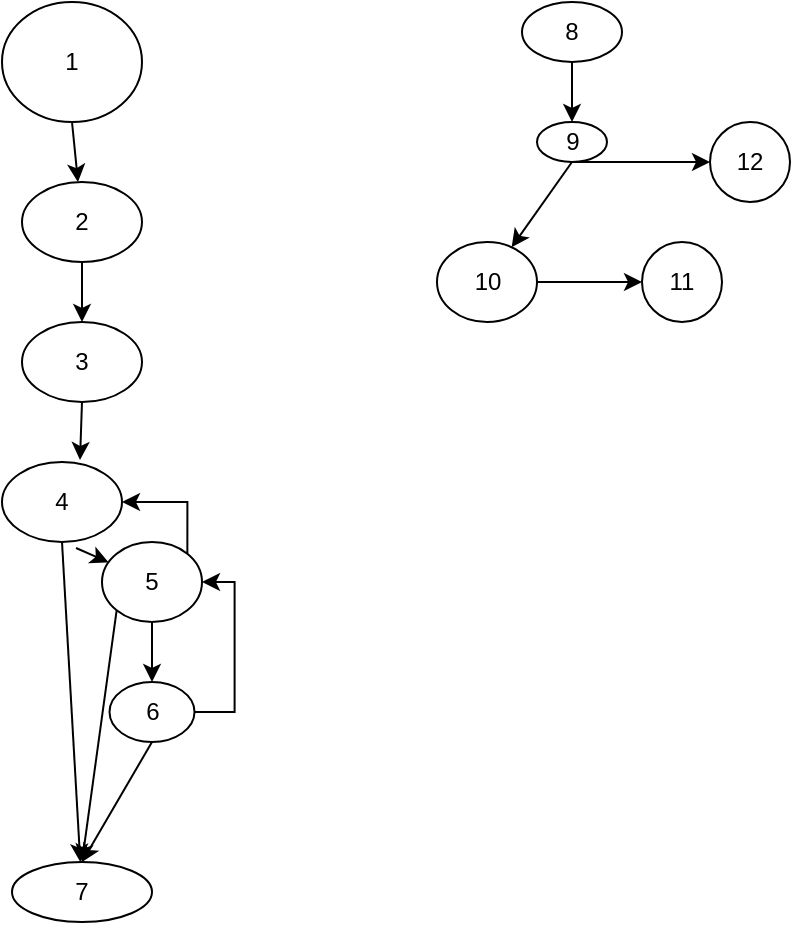 <mxfile version="20.8.5" type="github">
  <diagram id="sOeS8DgzQ2jSGFCMxUWe" name="Página-1">
    <mxGraphModel dx="1387" dy="756" grid="1" gridSize="10" guides="1" tooltips="1" connect="1" arrows="1" fold="1" page="1" pageScale="1" pageWidth="827" pageHeight="1169" math="0" shadow="0">
      <root>
        <mxCell id="0" />
        <mxCell id="1" parent="0" />
        <mxCell id="T_DszcgmYU0aFU_YQR63-1" value="1" style="ellipse;whiteSpace=wrap;html=1;" vertex="1" parent="1">
          <mxGeometry x="40" y="40" width="70" height="60" as="geometry" />
        </mxCell>
        <mxCell id="T_DszcgmYU0aFU_YQR63-2" value="" style="endArrow=classic;html=1;rounded=0;exitX=0.5;exitY=1;exitDx=0;exitDy=0;" edge="1" parent="1" source="T_DszcgmYU0aFU_YQR63-1" target="T_DszcgmYU0aFU_YQR63-3">
          <mxGeometry width="50" height="50" relative="1" as="geometry">
            <mxPoint x="100" y="420" as="sourcePoint" />
            <mxPoint x="110" y="170" as="targetPoint" />
          </mxGeometry>
        </mxCell>
        <mxCell id="T_DszcgmYU0aFU_YQR63-3" value="2" style="ellipse;whiteSpace=wrap;html=1;" vertex="1" parent="1">
          <mxGeometry x="50" y="130" width="60" height="40" as="geometry" />
        </mxCell>
        <mxCell id="T_DszcgmYU0aFU_YQR63-4" value="" style="endArrow=classic;html=1;rounded=0;exitX=0.5;exitY=1;exitDx=0;exitDy=0;" edge="1" parent="1" source="T_DszcgmYU0aFU_YQR63-3" target="T_DszcgmYU0aFU_YQR63-5">
          <mxGeometry width="50" height="50" relative="1" as="geometry">
            <mxPoint x="100" y="420" as="sourcePoint" />
            <mxPoint x="110" y="260" as="targetPoint" />
          </mxGeometry>
        </mxCell>
        <mxCell id="T_DszcgmYU0aFU_YQR63-5" value="3" style="ellipse;whiteSpace=wrap;html=1;" vertex="1" parent="1">
          <mxGeometry x="50" y="200" width="60" height="40" as="geometry" />
        </mxCell>
        <mxCell id="T_DszcgmYU0aFU_YQR63-6" value="" style="endArrow=classic;html=1;rounded=0;exitX=0.5;exitY=1;exitDx=0;exitDy=0;entryX=0.65;entryY=-0.025;entryDx=0;entryDy=0;entryPerimeter=0;" edge="1" parent="1" source="T_DszcgmYU0aFU_YQR63-5" target="T_DszcgmYU0aFU_YQR63-9">
          <mxGeometry width="50" height="50" relative="1" as="geometry">
            <mxPoint x="100" y="420" as="sourcePoint" />
            <mxPoint x="85.166" y="260.09" as="targetPoint" />
          </mxGeometry>
        </mxCell>
        <mxCell id="T_DszcgmYU0aFU_YQR63-9" value="4" style="ellipse;whiteSpace=wrap;html=1;" vertex="1" parent="1">
          <mxGeometry x="40" y="270" width="60" height="40" as="geometry" />
        </mxCell>
        <mxCell id="T_DszcgmYU0aFU_YQR63-10" value="" style="endArrow=classic;html=1;rounded=0;exitX=0.5;exitY=1;exitDx=0;exitDy=0;" edge="1" parent="1" source="T_DszcgmYU0aFU_YQR63-9" target="T_DszcgmYU0aFU_YQR63-17">
          <mxGeometry width="50" height="50" relative="1" as="geometry">
            <mxPoint x="100" y="420" as="sourcePoint" />
            <mxPoint x="60" y="460" as="targetPoint" />
          </mxGeometry>
        </mxCell>
        <mxCell id="T_DszcgmYU0aFU_YQR63-11" value="" style="endArrow=classic;html=1;rounded=0;exitX=0.617;exitY=1.075;exitDx=0;exitDy=0;exitPerimeter=0;" edge="1" parent="1" source="T_DszcgmYU0aFU_YQR63-9" target="T_DszcgmYU0aFU_YQR63-12">
          <mxGeometry width="50" height="50" relative="1" as="geometry">
            <mxPoint x="100" y="420" as="sourcePoint" />
            <mxPoint x="110" y="380" as="targetPoint" />
          </mxGeometry>
        </mxCell>
        <mxCell id="T_DszcgmYU0aFU_YQR63-14" style="edgeStyle=orthogonalEdgeStyle;rounded=0;orthogonalLoop=1;jettySize=auto;html=1;exitX=1;exitY=0;exitDx=0;exitDy=0;entryX=1;entryY=0.5;entryDx=0;entryDy=0;" edge="1" parent="1" source="T_DszcgmYU0aFU_YQR63-12" target="T_DszcgmYU0aFU_YQR63-9">
          <mxGeometry relative="1" as="geometry" />
        </mxCell>
        <mxCell id="T_DszcgmYU0aFU_YQR63-12" value="5" style="ellipse;whiteSpace=wrap;html=1;" vertex="1" parent="1">
          <mxGeometry x="90" y="310" width="50" height="40" as="geometry" />
        </mxCell>
        <mxCell id="T_DszcgmYU0aFU_YQR63-15" value="" style="endArrow=classic;html=1;rounded=0;exitX=0.5;exitY=1;exitDx=0;exitDy=0;" edge="1" parent="1" source="T_DszcgmYU0aFU_YQR63-12" target="T_DszcgmYU0aFU_YQR63-16">
          <mxGeometry width="50" height="50" relative="1" as="geometry">
            <mxPoint x="100" y="420" as="sourcePoint" />
            <mxPoint x="115" y="430" as="targetPoint" />
          </mxGeometry>
        </mxCell>
        <mxCell id="T_DszcgmYU0aFU_YQR63-19" style="edgeStyle=orthogonalEdgeStyle;rounded=0;orthogonalLoop=1;jettySize=auto;html=1;exitX=1;exitY=0.5;exitDx=0;exitDy=0;entryX=1;entryY=0.5;entryDx=0;entryDy=0;" edge="1" parent="1" source="T_DszcgmYU0aFU_YQR63-16" target="T_DszcgmYU0aFU_YQR63-12">
          <mxGeometry relative="1" as="geometry" />
        </mxCell>
        <mxCell id="T_DszcgmYU0aFU_YQR63-16" value="6" style="ellipse;whiteSpace=wrap;html=1;" vertex="1" parent="1">
          <mxGeometry x="93.75" y="380" width="42.5" height="30" as="geometry" />
        </mxCell>
        <mxCell id="T_DszcgmYU0aFU_YQR63-17" value="7" style="ellipse;whiteSpace=wrap;html=1;" vertex="1" parent="1">
          <mxGeometry x="45" y="470" width="70" height="30" as="geometry" />
        </mxCell>
        <mxCell id="T_DszcgmYU0aFU_YQR63-18" value="" style="endArrow=classic;html=1;rounded=0;exitX=0.5;exitY=1;exitDx=0;exitDy=0;entryX=0.5;entryY=0;entryDx=0;entryDy=0;" edge="1" parent="1" source="T_DszcgmYU0aFU_YQR63-16" target="T_DszcgmYU0aFU_YQR63-17">
          <mxGeometry width="50" height="50" relative="1" as="geometry">
            <mxPoint x="100" y="420" as="sourcePoint" />
            <mxPoint x="150" y="370" as="targetPoint" />
          </mxGeometry>
        </mxCell>
        <mxCell id="T_DszcgmYU0aFU_YQR63-20" value="" style="endArrow=classic;html=1;rounded=0;exitX=0;exitY=1;exitDx=0;exitDy=0;entryX=0.5;entryY=0;entryDx=0;entryDy=0;" edge="1" parent="1" source="T_DszcgmYU0aFU_YQR63-12" target="T_DszcgmYU0aFU_YQR63-17">
          <mxGeometry width="50" height="50" relative="1" as="geometry">
            <mxPoint x="100" y="420" as="sourcePoint" />
            <mxPoint x="150" y="370" as="targetPoint" />
          </mxGeometry>
        </mxCell>
        <mxCell id="T_DszcgmYU0aFU_YQR63-21" value="8" style="ellipse;whiteSpace=wrap;html=1;" vertex="1" parent="1">
          <mxGeometry x="300" y="40" width="50" height="30" as="geometry" />
        </mxCell>
        <mxCell id="T_DszcgmYU0aFU_YQR63-23" value="" style="endArrow=classic;html=1;rounded=0;exitX=0.5;exitY=1;exitDx=0;exitDy=0;" edge="1" parent="1" source="T_DszcgmYU0aFU_YQR63-21" target="T_DszcgmYU0aFU_YQR63-24">
          <mxGeometry width="50" height="50" relative="1" as="geometry">
            <mxPoint x="390" y="300" as="sourcePoint" />
            <mxPoint x="325" y="120" as="targetPoint" />
          </mxGeometry>
        </mxCell>
        <mxCell id="T_DszcgmYU0aFU_YQR63-24" value="9" style="ellipse;whiteSpace=wrap;html=1;" vertex="1" parent="1">
          <mxGeometry x="307.5" y="100" width="35" height="20" as="geometry" />
        </mxCell>
        <mxCell id="T_DszcgmYU0aFU_YQR63-25" value="" style="endArrow=classic;html=1;rounded=0;exitX=0.5;exitY=1;exitDx=0;exitDy=0;" edge="1" parent="1" source="T_DszcgmYU0aFU_YQR63-24" target="T_DszcgmYU0aFU_YQR63-26">
          <mxGeometry width="50" height="50" relative="1" as="geometry">
            <mxPoint x="390" y="300" as="sourcePoint" />
            <mxPoint x="290" y="140" as="targetPoint" />
          </mxGeometry>
        </mxCell>
        <mxCell id="T_DszcgmYU0aFU_YQR63-26" value="10" style="ellipse;whiteSpace=wrap;html=1;" vertex="1" parent="1">
          <mxGeometry x="257.5" y="160" width="50" height="40" as="geometry" />
        </mxCell>
        <mxCell id="T_DszcgmYU0aFU_YQR63-28" value="" style="endArrow=classic;html=1;rounded=0;exitX=0.5;exitY=1;exitDx=0;exitDy=0;" edge="1" parent="1" source="T_DszcgmYU0aFU_YQR63-24" target="T_DszcgmYU0aFU_YQR63-29">
          <mxGeometry width="50" height="50" relative="1" as="geometry">
            <mxPoint x="320" y="120" as="sourcePoint" />
            <mxPoint x="350" y="150" as="targetPoint" />
          </mxGeometry>
        </mxCell>
        <mxCell id="T_DszcgmYU0aFU_YQR63-29" value="12" style="ellipse;whiteSpace=wrap;html=1;" vertex="1" parent="1">
          <mxGeometry x="394" y="100" width="40" height="40" as="geometry" />
        </mxCell>
        <mxCell id="T_DszcgmYU0aFU_YQR63-30" value="" style="endArrow=classic;html=1;rounded=0;exitX=1;exitY=0.5;exitDx=0;exitDy=0;" edge="1" parent="1" source="T_DszcgmYU0aFU_YQR63-26" target="T_DszcgmYU0aFU_YQR63-31">
          <mxGeometry width="50" height="50" relative="1" as="geometry">
            <mxPoint x="390" y="300" as="sourcePoint" />
            <mxPoint x="400" y="180" as="targetPoint" />
          </mxGeometry>
        </mxCell>
        <mxCell id="T_DszcgmYU0aFU_YQR63-31" value="11" style="ellipse;whiteSpace=wrap;html=1;" vertex="1" parent="1">
          <mxGeometry x="360" y="160" width="40" height="40" as="geometry" />
        </mxCell>
      </root>
    </mxGraphModel>
  </diagram>
</mxfile>

